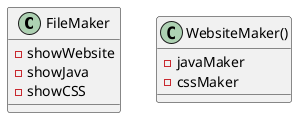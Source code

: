 @startuml
'https://plantuml.com/class-diagram


class FileMaker {
    - showWebsite
    - showJava
    - showCSS

}

class WebsiteMaker()
{
    - javaMaker
    - cssMaker
}


@enduml